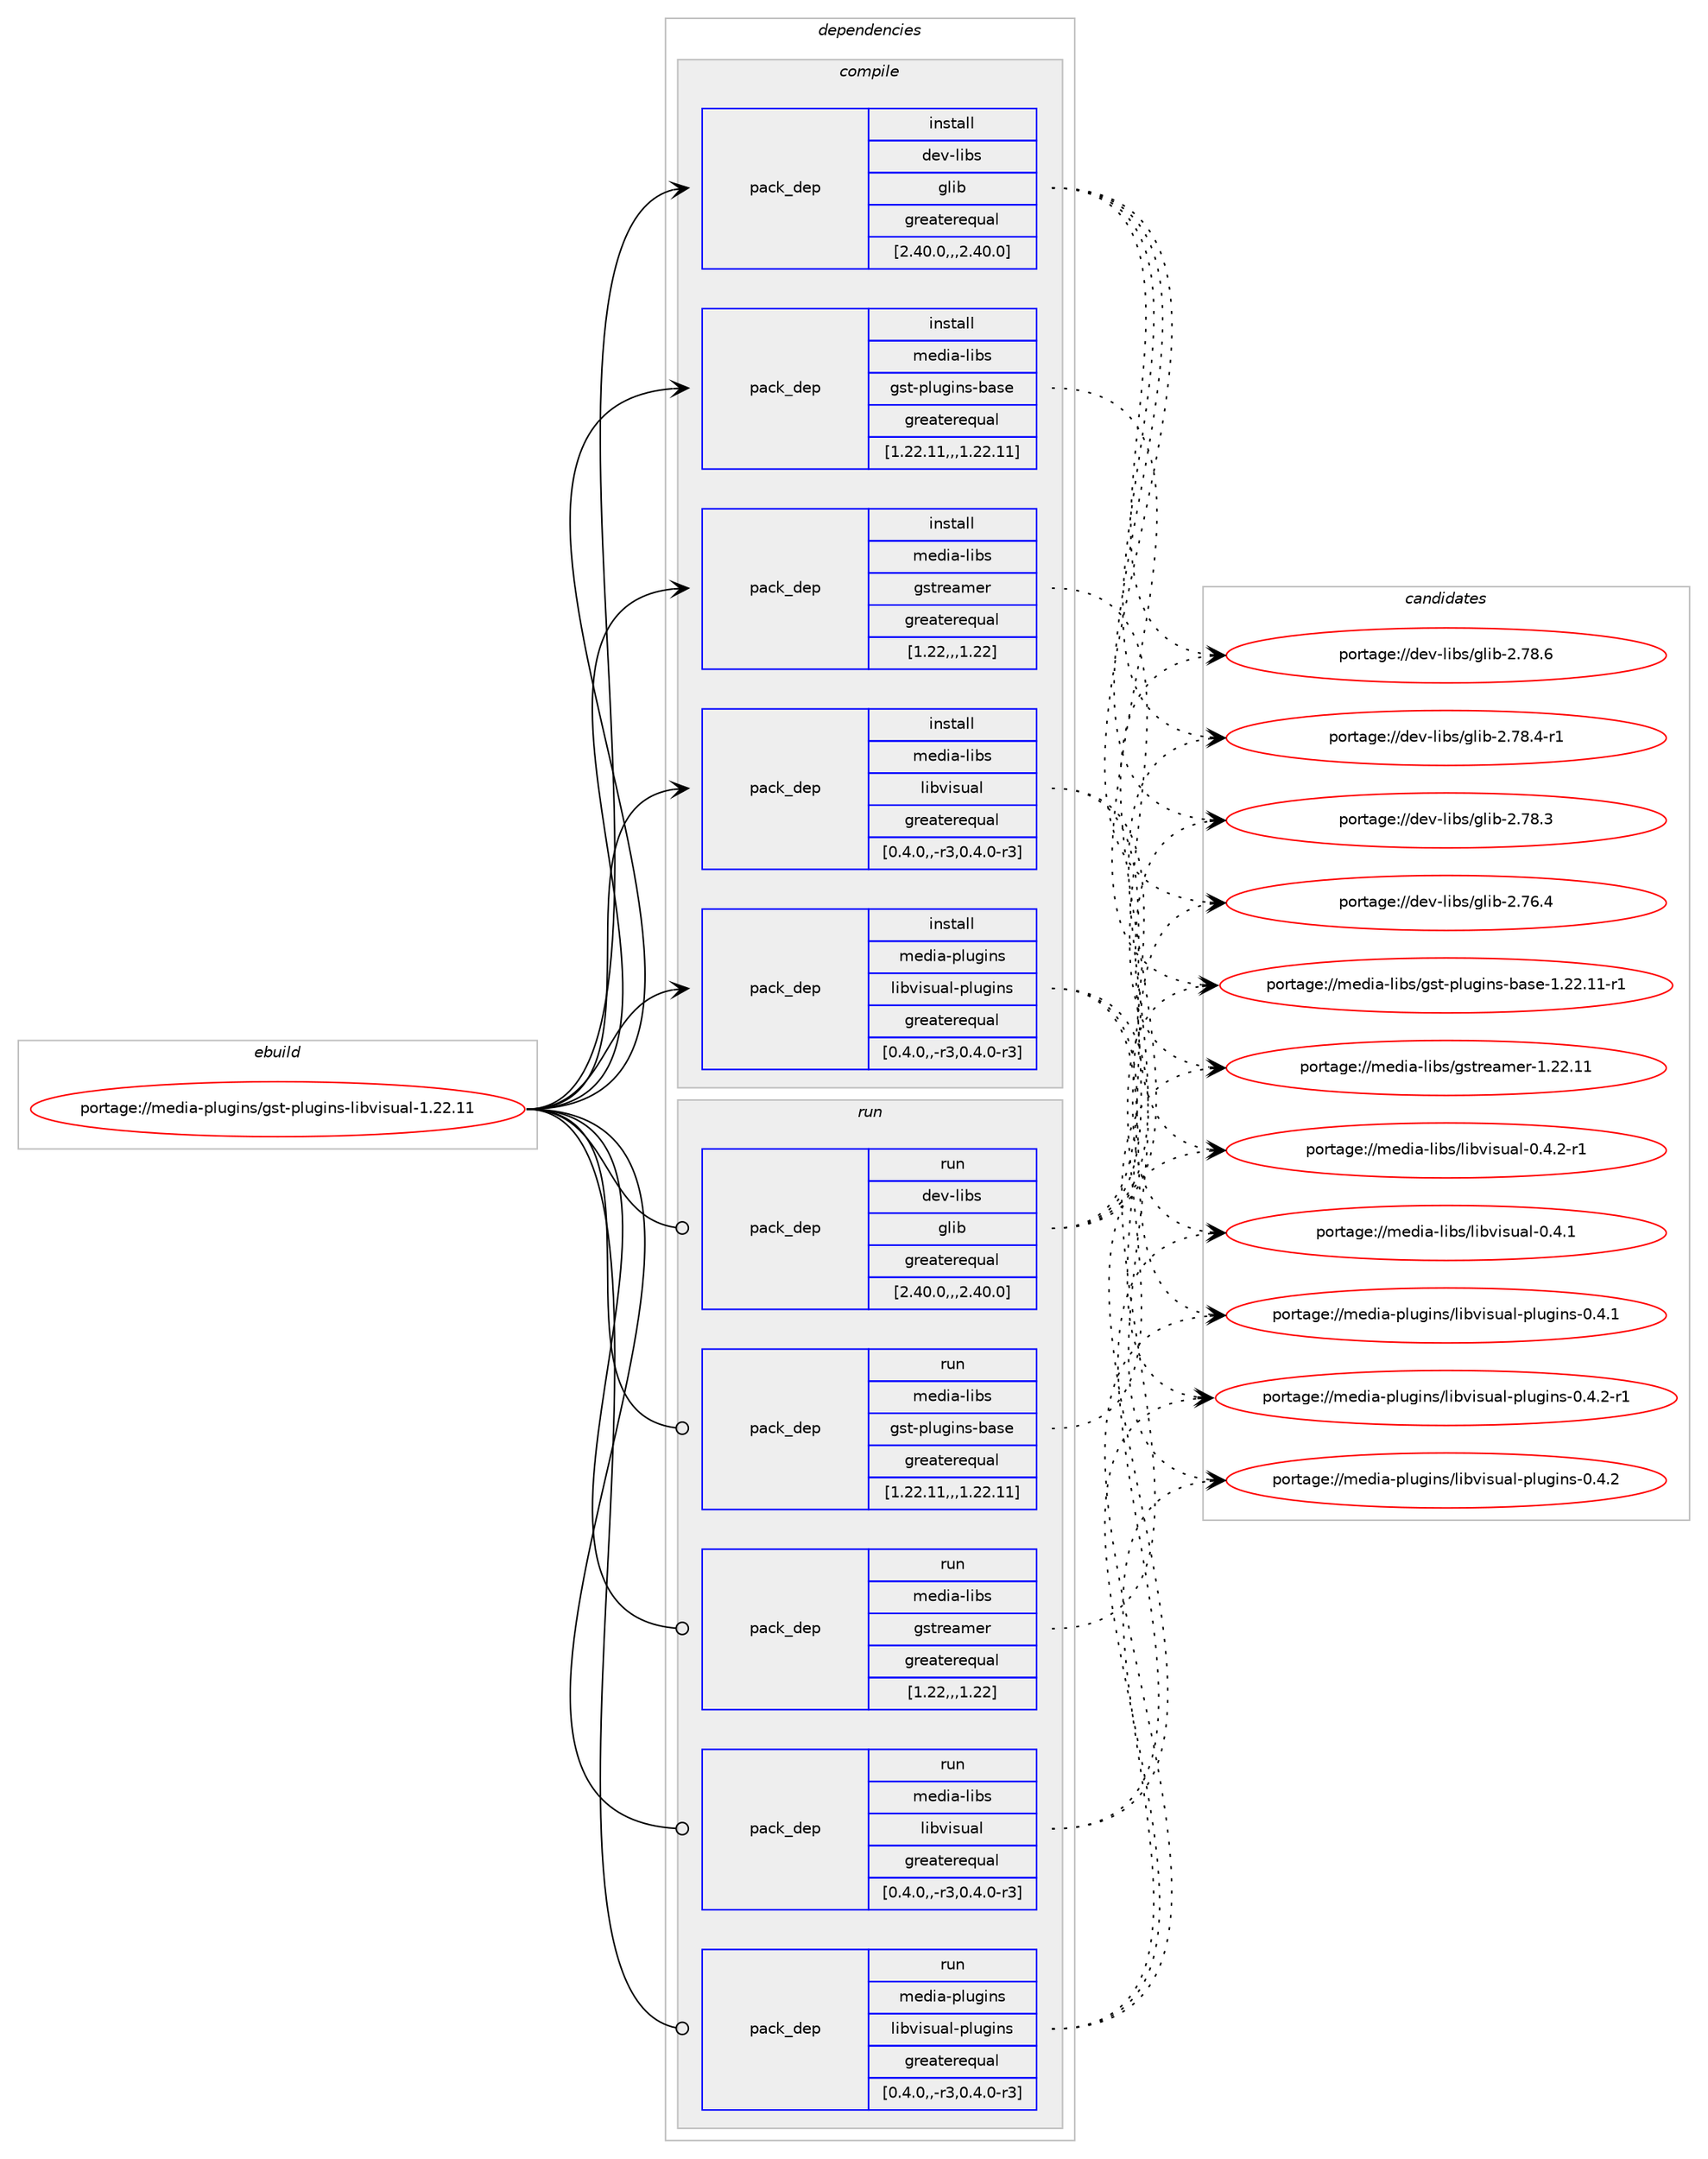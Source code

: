digraph prolog {

# *************
# Graph options
# *************

newrank=true;
concentrate=true;
compound=true;
graph [rankdir=LR,fontname=Helvetica,fontsize=10,ranksep=1.5];#, ranksep=2.5, nodesep=0.2];
edge  [arrowhead=vee];
node  [fontname=Helvetica,fontsize=10];

# **********
# The ebuild
# **********

subgraph cluster_leftcol {
color=gray;
label=<<i>ebuild</i>>;
id [label="portage://media-plugins/gst-plugins-libvisual-1.22.11", color=red, width=4, href="../media-plugins/gst-plugins-libvisual-1.22.11.svg"];
}

# ****************
# The dependencies
# ****************

subgraph cluster_midcol {
color=gray;
label=<<i>dependencies</i>>;
subgraph cluster_compile {
fillcolor="#eeeeee";
style=filled;
label=<<i>compile</i>>;
subgraph pack227013 {
dependency307682 [label=<<TABLE BORDER="0" CELLBORDER="1" CELLSPACING="0" CELLPADDING="4" WIDTH="220"><TR><TD ROWSPAN="6" CELLPADDING="30">pack_dep</TD></TR><TR><TD WIDTH="110">install</TD></TR><TR><TD>dev-libs</TD></TR><TR><TD>glib</TD></TR><TR><TD>greaterequal</TD></TR><TR><TD>[2.40.0,,,2.40.0]</TD></TR></TABLE>>, shape=none, color=blue];
}
id:e -> dependency307682:w [weight=20,style="solid",arrowhead="vee"];
subgraph pack227014 {
dependency307683 [label=<<TABLE BORDER="0" CELLBORDER="1" CELLSPACING="0" CELLPADDING="4" WIDTH="220"><TR><TD ROWSPAN="6" CELLPADDING="30">pack_dep</TD></TR><TR><TD WIDTH="110">install</TD></TR><TR><TD>media-libs</TD></TR><TR><TD>gst-plugins-base</TD></TR><TR><TD>greaterequal</TD></TR><TR><TD>[1.22.11,,,1.22.11]</TD></TR></TABLE>>, shape=none, color=blue];
}
id:e -> dependency307683:w [weight=20,style="solid",arrowhead="vee"];
subgraph pack227015 {
dependency307684 [label=<<TABLE BORDER="0" CELLBORDER="1" CELLSPACING="0" CELLPADDING="4" WIDTH="220"><TR><TD ROWSPAN="6" CELLPADDING="30">pack_dep</TD></TR><TR><TD WIDTH="110">install</TD></TR><TR><TD>media-libs</TD></TR><TR><TD>gstreamer</TD></TR><TR><TD>greaterequal</TD></TR><TR><TD>[1.22,,,1.22]</TD></TR></TABLE>>, shape=none, color=blue];
}
id:e -> dependency307684:w [weight=20,style="solid",arrowhead="vee"];
subgraph pack227016 {
dependency307685 [label=<<TABLE BORDER="0" CELLBORDER="1" CELLSPACING="0" CELLPADDING="4" WIDTH="220"><TR><TD ROWSPAN="6" CELLPADDING="30">pack_dep</TD></TR><TR><TD WIDTH="110">install</TD></TR><TR><TD>media-libs</TD></TR><TR><TD>libvisual</TD></TR><TR><TD>greaterequal</TD></TR><TR><TD>[0.4.0,,-r3,0.4.0-r3]</TD></TR></TABLE>>, shape=none, color=blue];
}
id:e -> dependency307685:w [weight=20,style="solid",arrowhead="vee"];
subgraph pack227017 {
dependency307686 [label=<<TABLE BORDER="0" CELLBORDER="1" CELLSPACING="0" CELLPADDING="4" WIDTH="220"><TR><TD ROWSPAN="6" CELLPADDING="30">pack_dep</TD></TR><TR><TD WIDTH="110">install</TD></TR><TR><TD>media-plugins</TD></TR><TR><TD>libvisual-plugins</TD></TR><TR><TD>greaterequal</TD></TR><TR><TD>[0.4.0,,-r3,0.4.0-r3]</TD></TR></TABLE>>, shape=none, color=blue];
}
id:e -> dependency307686:w [weight=20,style="solid",arrowhead="vee"];
}
subgraph cluster_compileandrun {
fillcolor="#eeeeee";
style=filled;
label=<<i>compile and run</i>>;
}
subgraph cluster_run {
fillcolor="#eeeeee";
style=filled;
label=<<i>run</i>>;
subgraph pack227018 {
dependency307687 [label=<<TABLE BORDER="0" CELLBORDER="1" CELLSPACING="0" CELLPADDING="4" WIDTH="220"><TR><TD ROWSPAN="6" CELLPADDING="30">pack_dep</TD></TR><TR><TD WIDTH="110">run</TD></TR><TR><TD>dev-libs</TD></TR><TR><TD>glib</TD></TR><TR><TD>greaterequal</TD></TR><TR><TD>[2.40.0,,,2.40.0]</TD></TR></TABLE>>, shape=none, color=blue];
}
id:e -> dependency307687:w [weight=20,style="solid",arrowhead="odot"];
subgraph pack227019 {
dependency307688 [label=<<TABLE BORDER="0" CELLBORDER="1" CELLSPACING="0" CELLPADDING="4" WIDTH="220"><TR><TD ROWSPAN="6" CELLPADDING="30">pack_dep</TD></TR><TR><TD WIDTH="110">run</TD></TR><TR><TD>media-libs</TD></TR><TR><TD>gst-plugins-base</TD></TR><TR><TD>greaterequal</TD></TR><TR><TD>[1.22.11,,,1.22.11]</TD></TR></TABLE>>, shape=none, color=blue];
}
id:e -> dependency307688:w [weight=20,style="solid",arrowhead="odot"];
subgraph pack227020 {
dependency307689 [label=<<TABLE BORDER="0" CELLBORDER="1" CELLSPACING="0" CELLPADDING="4" WIDTH="220"><TR><TD ROWSPAN="6" CELLPADDING="30">pack_dep</TD></TR><TR><TD WIDTH="110">run</TD></TR><TR><TD>media-libs</TD></TR><TR><TD>gstreamer</TD></TR><TR><TD>greaterequal</TD></TR><TR><TD>[1.22,,,1.22]</TD></TR></TABLE>>, shape=none, color=blue];
}
id:e -> dependency307689:w [weight=20,style="solid",arrowhead="odot"];
subgraph pack227021 {
dependency307690 [label=<<TABLE BORDER="0" CELLBORDER="1" CELLSPACING="0" CELLPADDING="4" WIDTH="220"><TR><TD ROWSPAN="6" CELLPADDING="30">pack_dep</TD></TR><TR><TD WIDTH="110">run</TD></TR><TR><TD>media-libs</TD></TR><TR><TD>libvisual</TD></TR><TR><TD>greaterequal</TD></TR><TR><TD>[0.4.0,,-r3,0.4.0-r3]</TD></TR></TABLE>>, shape=none, color=blue];
}
id:e -> dependency307690:w [weight=20,style="solid",arrowhead="odot"];
subgraph pack227022 {
dependency307691 [label=<<TABLE BORDER="0" CELLBORDER="1" CELLSPACING="0" CELLPADDING="4" WIDTH="220"><TR><TD ROWSPAN="6" CELLPADDING="30">pack_dep</TD></TR><TR><TD WIDTH="110">run</TD></TR><TR><TD>media-plugins</TD></TR><TR><TD>libvisual-plugins</TD></TR><TR><TD>greaterequal</TD></TR><TR><TD>[0.4.0,,-r3,0.4.0-r3]</TD></TR></TABLE>>, shape=none, color=blue];
}
id:e -> dependency307691:w [weight=20,style="solid",arrowhead="odot"];
}
}

# **************
# The candidates
# **************

subgraph cluster_choices {
rank=same;
color=gray;
label=<<i>candidates</i>>;

subgraph choice227013 {
color=black;
nodesep=1;
choice1001011184510810598115471031081059845504655564654 [label="portage://dev-libs/glib-2.78.6", color=red, width=4,href="../dev-libs/glib-2.78.6.svg"];
choice10010111845108105981154710310810598455046555646524511449 [label="portage://dev-libs/glib-2.78.4-r1", color=red, width=4,href="../dev-libs/glib-2.78.4-r1.svg"];
choice1001011184510810598115471031081059845504655564651 [label="portage://dev-libs/glib-2.78.3", color=red, width=4,href="../dev-libs/glib-2.78.3.svg"];
choice1001011184510810598115471031081059845504655544652 [label="portage://dev-libs/glib-2.76.4", color=red, width=4,href="../dev-libs/glib-2.76.4.svg"];
dependency307682:e -> choice1001011184510810598115471031081059845504655564654:w [style=dotted,weight="100"];
dependency307682:e -> choice10010111845108105981154710310810598455046555646524511449:w [style=dotted,weight="100"];
dependency307682:e -> choice1001011184510810598115471031081059845504655564651:w [style=dotted,weight="100"];
dependency307682:e -> choice1001011184510810598115471031081059845504655544652:w [style=dotted,weight="100"];
}
subgraph choice227014 {
color=black;
nodesep=1;
choice109101100105974510810598115471031151164511210811710310511011545989711510145494650504649494511449 [label="portage://media-libs/gst-plugins-base-1.22.11-r1", color=red, width=4,href="../media-libs/gst-plugins-base-1.22.11-r1.svg"];
dependency307683:e -> choice109101100105974510810598115471031151164511210811710310511011545989711510145494650504649494511449:w [style=dotted,weight="100"];
}
subgraph choice227015 {
color=black;
nodesep=1;
choice10910110010597451081059811547103115116114101971091011144549465050464949 [label="portage://media-libs/gstreamer-1.22.11", color=red, width=4,href="../media-libs/gstreamer-1.22.11.svg"];
dependency307684:e -> choice10910110010597451081059811547103115116114101971091011144549465050464949:w [style=dotted,weight="100"];
}
subgraph choice227016 {
color=black;
nodesep=1;
choice1091011001059745108105981154710810598118105115117971084548465246504511449 [label="portage://media-libs/libvisual-0.4.2-r1", color=red, width=4,href="../media-libs/libvisual-0.4.2-r1.svg"];
choice109101100105974510810598115471081059811810511511797108454846524649 [label="portage://media-libs/libvisual-0.4.1", color=red, width=4,href="../media-libs/libvisual-0.4.1.svg"];
dependency307685:e -> choice1091011001059745108105981154710810598118105115117971084548465246504511449:w [style=dotted,weight="100"];
dependency307685:e -> choice109101100105974510810598115471081059811810511511797108454846524649:w [style=dotted,weight="100"];
}
subgraph choice227017 {
color=black;
nodesep=1;
choice1091011001059745112108117103105110115471081059811810511511797108451121081171031051101154548465246504511449 [label="portage://media-plugins/libvisual-plugins-0.4.2-r1", color=red, width=4,href="../media-plugins/libvisual-plugins-0.4.2-r1.svg"];
choice109101100105974511210811710310511011547108105981181051151179710845112108117103105110115454846524650 [label="portage://media-plugins/libvisual-plugins-0.4.2", color=red, width=4,href="../media-plugins/libvisual-plugins-0.4.2.svg"];
choice109101100105974511210811710310511011547108105981181051151179710845112108117103105110115454846524649 [label="portage://media-plugins/libvisual-plugins-0.4.1", color=red, width=4,href="../media-plugins/libvisual-plugins-0.4.1.svg"];
dependency307686:e -> choice1091011001059745112108117103105110115471081059811810511511797108451121081171031051101154548465246504511449:w [style=dotted,weight="100"];
dependency307686:e -> choice109101100105974511210811710310511011547108105981181051151179710845112108117103105110115454846524650:w [style=dotted,weight="100"];
dependency307686:e -> choice109101100105974511210811710310511011547108105981181051151179710845112108117103105110115454846524649:w [style=dotted,weight="100"];
}
subgraph choice227018 {
color=black;
nodesep=1;
choice1001011184510810598115471031081059845504655564654 [label="portage://dev-libs/glib-2.78.6", color=red, width=4,href="../dev-libs/glib-2.78.6.svg"];
choice10010111845108105981154710310810598455046555646524511449 [label="portage://dev-libs/glib-2.78.4-r1", color=red, width=4,href="../dev-libs/glib-2.78.4-r1.svg"];
choice1001011184510810598115471031081059845504655564651 [label="portage://dev-libs/glib-2.78.3", color=red, width=4,href="../dev-libs/glib-2.78.3.svg"];
choice1001011184510810598115471031081059845504655544652 [label="portage://dev-libs/glib-2.76.4", color=red, width=4,href="../dev-libs/glib-2.76.4.svg"];
dependency307687:e -> choice1001011184510810598115471031081059845504655564654:w [style=dotted,weight="100"];
dependency307687:e -> choice10010111845108105981154710310810598455046555646524511449:w [style=dotted,weight="100"];
dependency307687:e -> choice1001011184510810598115471031081059845504655564651:w [style=dotted,weight="100"];
dependency307687:e -> choice1001011184510810598115471031081059845504655544652:w [style=dotted,weight="100"];
}
subgraph choice227019 {
color=black;
nodesep=1;
choice109101100105974510810598115471031151164511210811710310511011545989711510145494650504649494511449 [label="portage://media-libs/gst-plugins-base-1.22.11-r1", color=red, width=4,href="../media-libs/gst-plugins-base-1.22.11-r1.svg"];
dependency307688:e -> choice109101100105974510810598115471031151164511210811710310511011545989711510145494650504649494511449:w [style=dotted,weight="100"];
}
subgraph choice227020 {
color=black;
nodesep=1;
choice10910110010597451081059811547103115116114101971091011144549465050464949 [label="portage://media-libs/gstreamer-1.22.11", color=red, width=4,href="../media-libs/gstreamer-1.22.11.svg"];
dependency307689:e -> choice10910110010597451081059811547103115116114101971091011144549465050464949:w [style=dotted,weight="100"];
}
subgraph choice227021 {
color=black;
nodesep=1;
choice1091011001059745108105981154710810598118105115117971084548465246504511449 [label="portage://media-libs/libvisual-0.4.2-r1", color=red, width=4,href="../media-libs/libvisual-0.4.2-r1.svg"];
choice109101100105974510810598115471081059811810511511797108454846524649 [label="portage://media-libs/libvisual-0.4.1", color=red, width=4,href="../media-libs/libvisual-0.4.1.svg"];
dependency307690:e -> choice1091011001059745108105981154710810598118105115117971084548465246504511449:w [style=dotted,weight="100"];
dependency307690:e -> choice109101100105974510810598115471081059811810511511797108454846524649:w [style=dotted,weight="100"];
}
subgraph choice227022 {
color=black;
nodesep=1;
choice1091011001059745112108117103105110115471081059811810511511797108451121081171031051101154548465246504511449 [label="portage://media-plugins/libvisual-plugins-0.4.2-r1", color=red, width=4,href="../media-plugins/libvisual-plugins-0.4.2-r1.svg"];
choice109101100105974511210811710310511011547108105981181051151179710845112108117103105110115454846524650 [label="portage://media-plugins/libvisual-plugins-0.4.2", color=red, width=4,href="../media-plugins/libvisual-plugins-0.4.2.svg"];
choice109101100105974511210811710310511011547108105981181051151179710845112108117103105110115454846524649 [label="portage://media-plugins/libvisual-plugins-0.4.1", color=red, width=4,href="../media-plugins/libvisual-plugins-0.4.1.svg"];
dependency307691:e -> choice1091011001059745112108117103105110115471081059811810511511797108451121081171031051101154548465246504511449:w [style=dotted,weight="100"];
dependency307691:e -> choice109101100105974511210811710310511011547108105981181051151179710845112108117103105110115454846524650:w [style=dotted,weight="100"];
dependency307691:e -> choice109101100105974511210811710310511011547108105981181051151179710845112108117103105110115454846524649:w [style=dotted,weight="100"];
}
}

}
